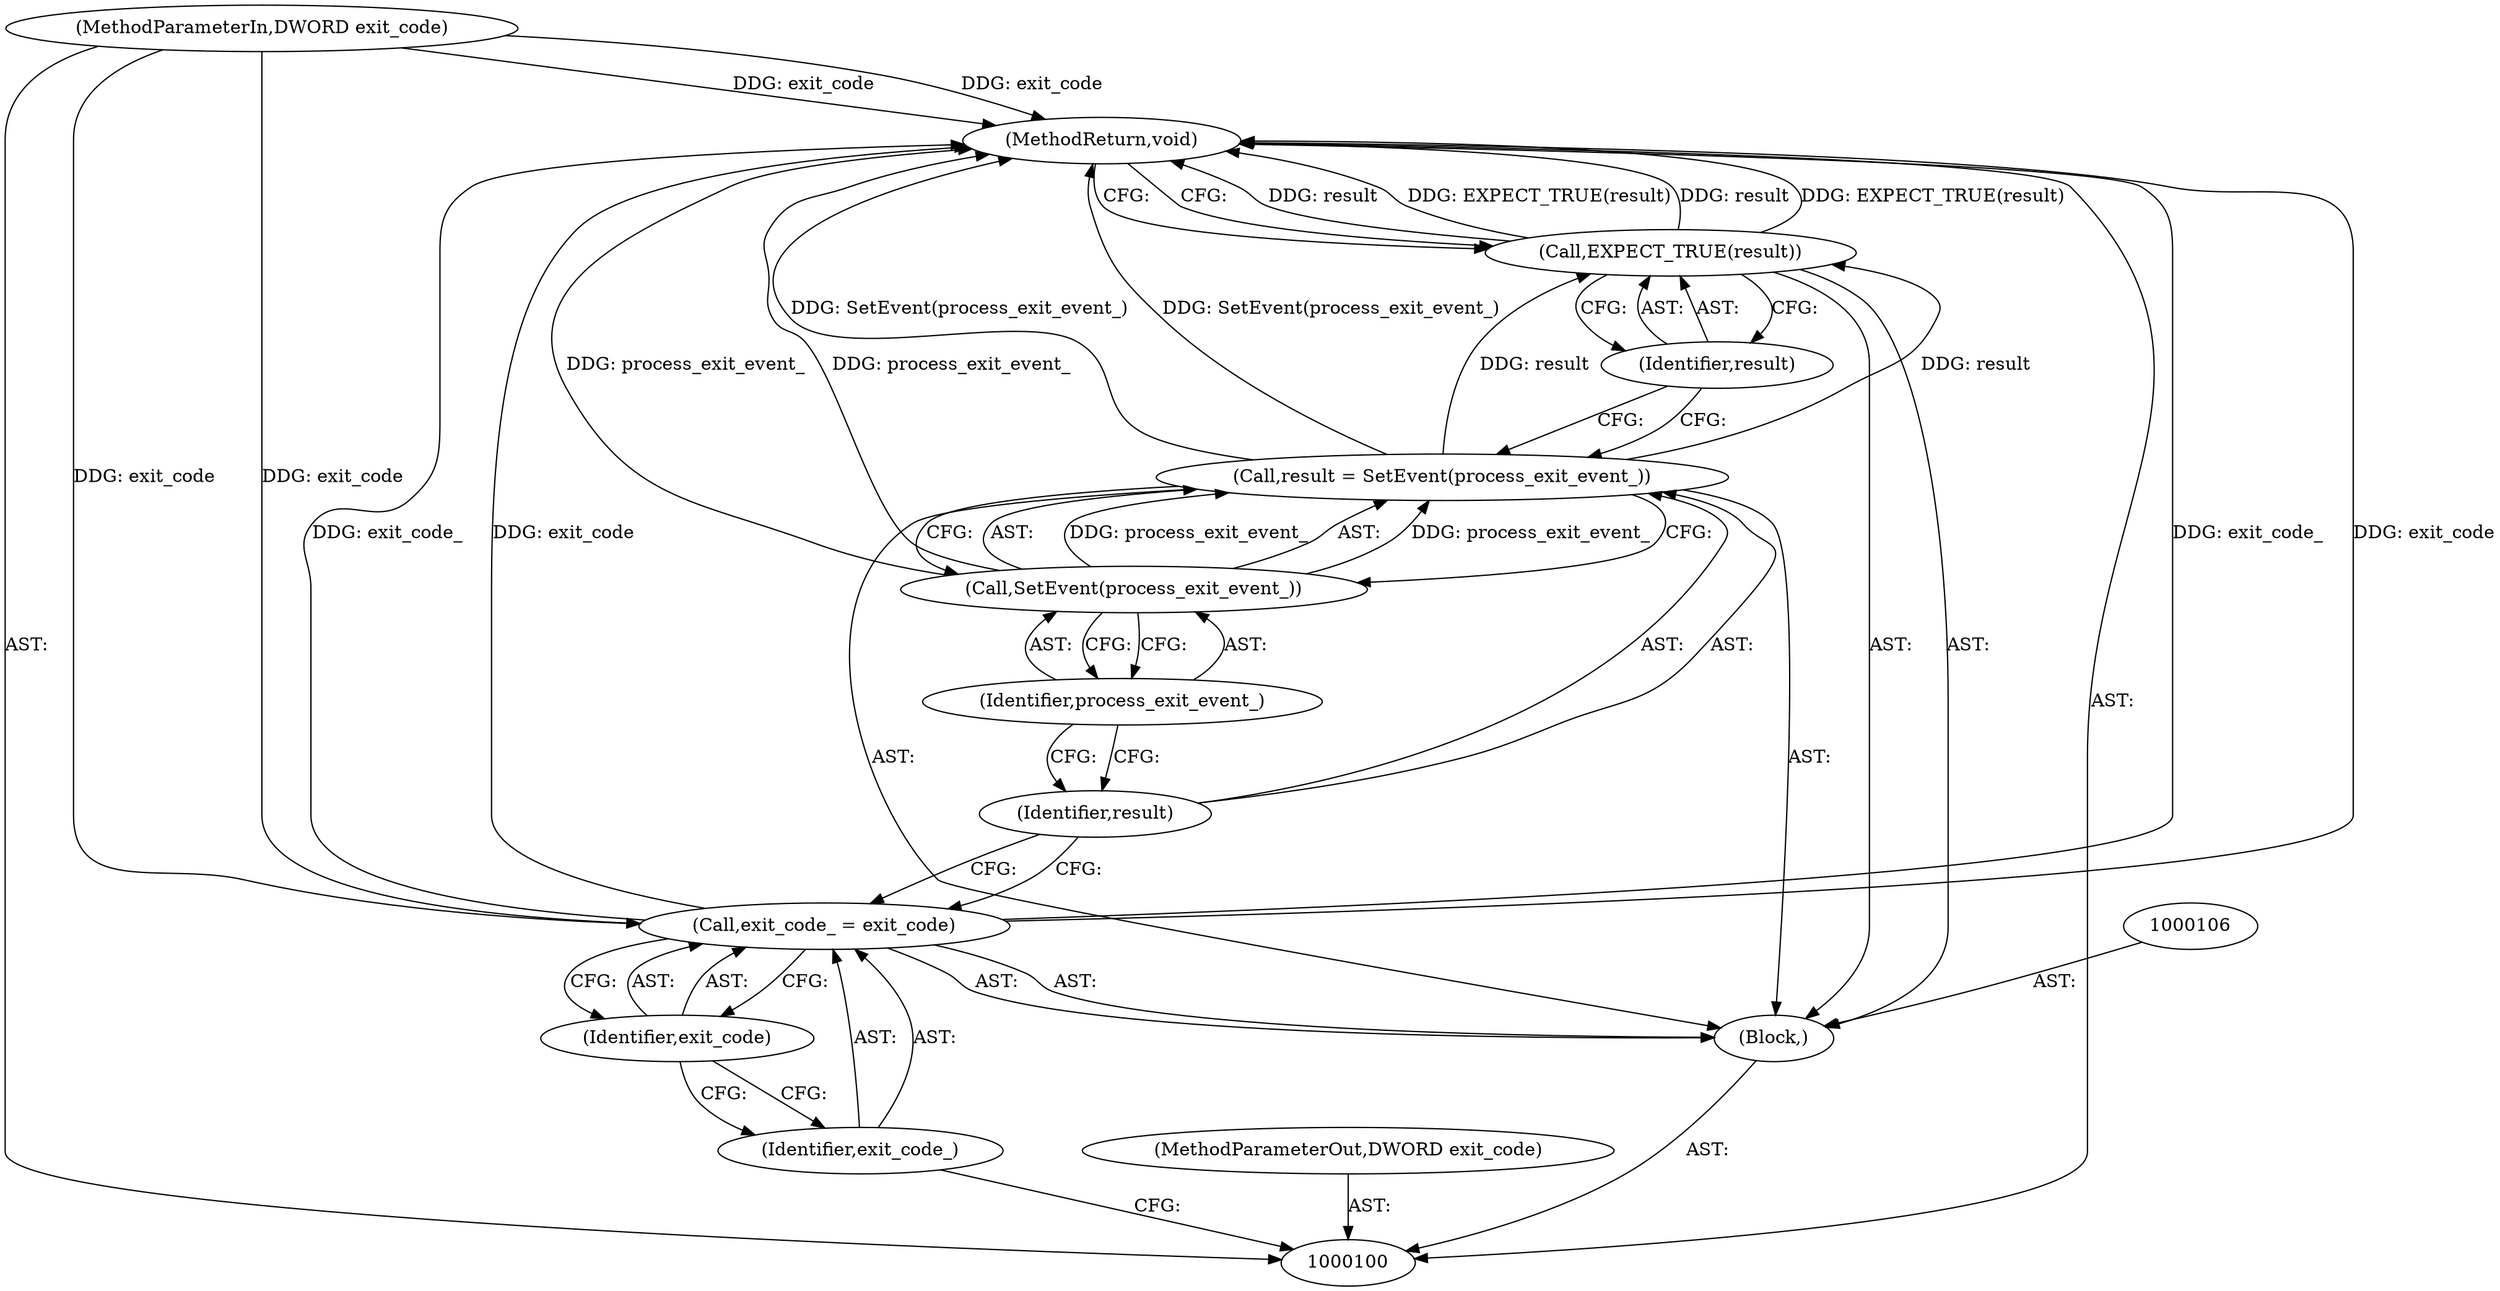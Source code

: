 digraph "1_Chrome_b15c87071f906301bccc824ce013966ca93998c7_9" {
"1000113" [label="(MethodReturn,void)"];
"1000101" [label="(MethodParameterIn,DWORD exit_code)"];
"1000132" [label="(MethodParameterOut,DWORD exit_code)"];
"1000102" [label="(Block,)"];
"1000105" [label="(Identifier,exit_code)"];
"1000103" [label="(Call,exit_code_ = exit_code)"];
"1000104" [label="(Identifier,exit_code_)"];
"1000109" [label="(Call,SetEvent(process_exit_event_))"];
"1000110" [label="(Identifier,process_exit_event_)"];
"1000107" [label="(Call,result = SetEvent(process_exit_event_))"];
"1000108" [label="(Identifier,result)"];
"1000112" [label="(Identifier,result)"];
"1000111" [label="(Call,EXPECT_TRUE(result))"];
"1000113" -> "1000100"  [label="AST: "];
"1000113" -> "1000111"  [label="CFG: "];
"1000103" -> "1000113"  [label="DDG: exit_code_"];
"1000103" -> "1000113"  [label="DDG: exit_code"];
"1000111" -> "1000113"  [label="DDG: result"];
"1000111" -> "1000113"  [label="DDG: EXPECT_TRUE(result)"];
"1000107" -> "1000113"  [label="DDG: SetEvent(process_exit_event_)"];
"1000101" -> "1000113"  [label="DDG: exit_code"];
"1000109" -> "1000113"  [label="DDG: process_exit_event_"];
"1000101" -> "1000100"  [label="AST: "];
"1000101" -> "1000113"  [label="DDG: exit_code"];
"1000101" -> "1000103"  [label="DDG: exit_code"];
"1000132" -> "1000100"  [label="AST: "];
"1000102" -> "1000100"  [label="AST: "];
"1000103" -> "1000102"  [label="AST: "];
"1000106" -> "1000102"  [label="AST: "];
"1000107" -> "1000102"  [label="AST: "];
"1000111" -> "1000102"  [label="AST: "];
"1000105" -> "1000103"  [label="AST: "];
"1000105" -> "1000104"  [label="CFG: "];
"1000103" -> "1000105"  [label="CFG: "];
"1000103" -> "1000102"  [label="AST: "];
"1000103" -> "1000105"  [label="CFG: "];
"1000104" -> "1000103"  [label="AST: "];
"1000105" -> "1000103"  [label="AST: "];
"1000108" -> "1000103"  [label="CFG: "];
"1000103" -> "1000113"  [label="DDG: exit_code_"];
"1000103" -> "1000113"  [label="DDG: exit_code"];
"1000101" -> "1000103"  [label="DDG: exit_code"];
"1000104" -> "1000103"  [label="AST: "];
"1000104" -> "1000100"  [label="CFG: "];
"1000105" -> "1000104"  [label="CFG: "];
"1000109" -> "1000107"  [label="AST: "];
"1000109" -> "1000110"  [label="CFG: "];
"1000110" -> "1000109"  [label="AST: "];
"1000107" -> "1000109"  [label="CFG: "];
"1000109" -> "1000113"  [label="DDG: process_exit_event_"];
"1000109" -> "1000107"  [label="DDG: process_exit_event_"];
"1000110" -> "1000109"  [label="AST: "];
"1000110" -> "1000108"  [label="CFG: "];
"1000109" -> "1000110"  [label="CFG: "];
"1000107" -> "1000102"  [label="AST: "];
"1000107" -> "1000109"  [label="CFG: "];
"1000108" -> "1000107"  [label="AST: "];
"1000109" -> "1000107"  [label="AST: "];
"1000112" -> "1000107"  [label="CFG: "];
"1000107" -> "1000113"  [label="DDG: SetEvent(process_exit_event_)"];
"1000109" -> "1000107"  [label="DDG: process_exit_event_"];
"1000107" -> "1000111"  [label="DDG: result"];
"1000108" -> "1000107"  [label="AST: "];
"1000108" -> "1000103"  [label="CFG: "];
"1000110" -> "1000108"  [label="CFG: "];
"1000112" -> "1000111"  [label="AST: "];
"1000112" -> "1000107"  [label="CFG: "];
"1000111" -> "1000112"  [label="CFG: "];
"1000111" -> "1000102"  [label="AST: "];
"1000111" -> "1000112"  [label="CFG: "];
"1000112" -> "1000111"  [label="AST: "];
"1000113" -> "1000111"  [label="CFG: "];
"1000111" -> "1000113"  [label="DDG: result"];
"1000111" -> "1000113"  [label="DDG: EXPECT_TRUE(result)"];
"1000107" -> "1000111"  [label="DDG: result"];
}
